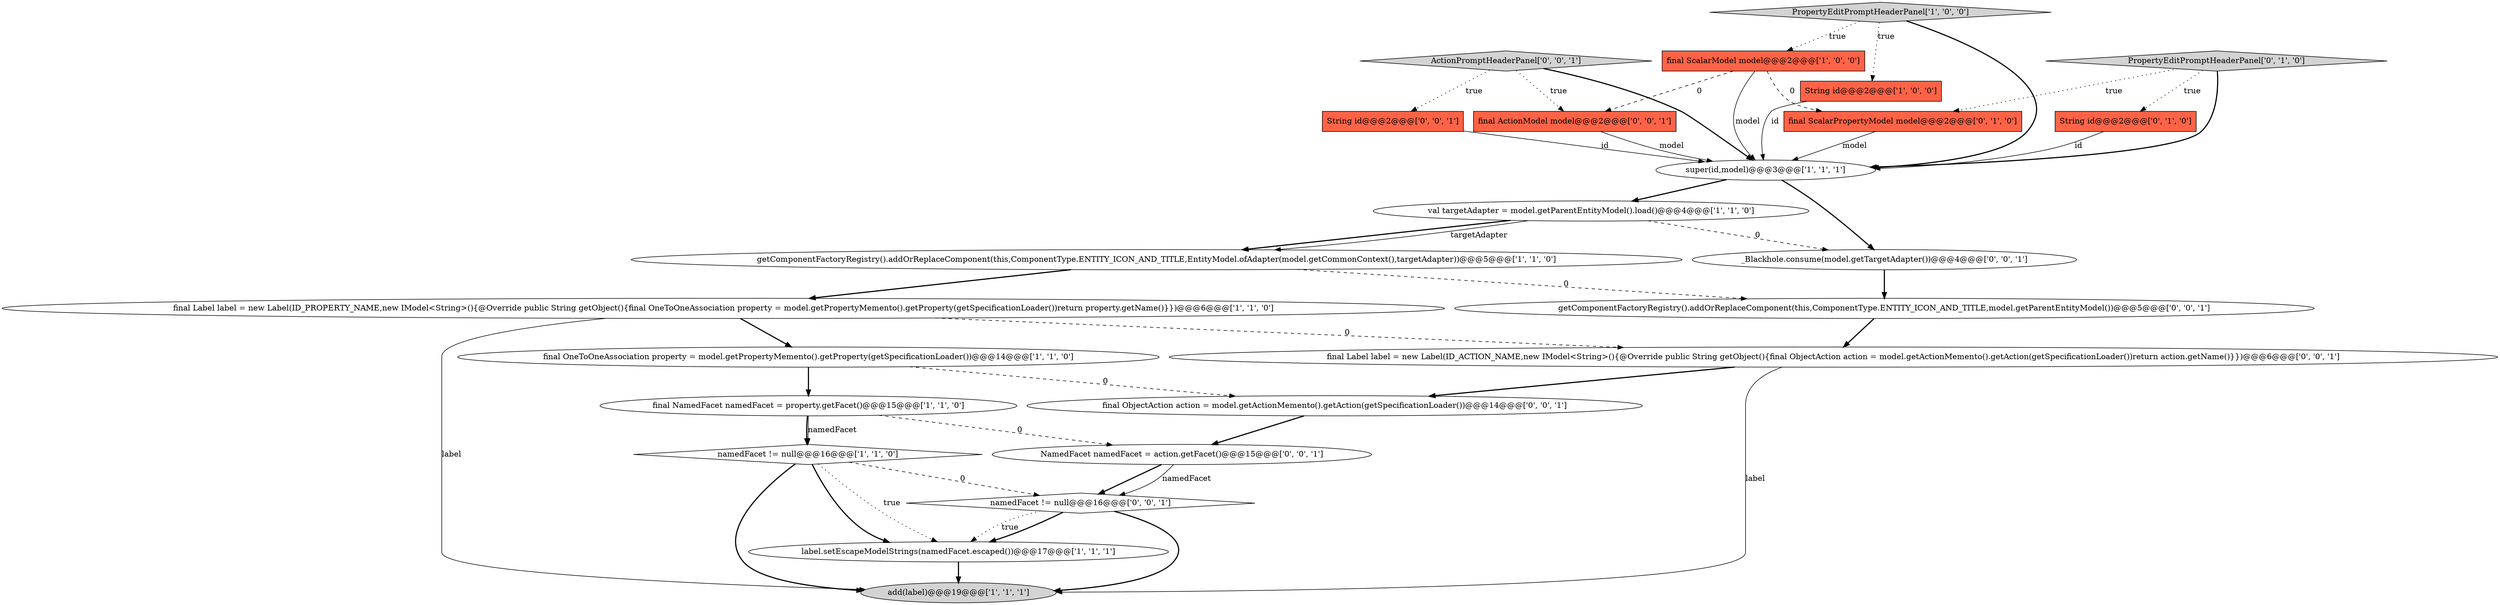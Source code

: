 digraph {
7 [style = filled, label = "final Label label = new Label(ID_PROPERTY_NAME,new IModel<String>(){@Override public String getObject(){final OneToOneAssociation property = model.getPropertyMemento().getProperty(getSpecificationLoader())return property.getName()}})@@@6@@@['1', '1', '0']", fillcolor = white, shape = ellipse image = "AAA0AAABBB1BBB"];
10 [style = filled, label = "final ScalarModel model@@@2@@@['1', '0', '0']", fillcolor = tomato, shape = box image = "AAA1AAABBB1BBB"];
0 [style = filled, label = "add(label)@@@19@@@['1', '1', '1']", fillcolor = lightgray, shape = ellipse image = "AAA0AAABBB1BBB"];
22 [style = filled, label = "ActionPromptHeaderPanel['0', '0', '1']", fillcolor = lightgray, shape = diamond image = "AAA0AAABBB3BBB"];
18 [style = filled, label = "String id@@@2@@@['0', '0', '1']", fillcolor = tomato, shape = box image = "AAA0AAABBB3BBB"];
20 [style = filled, label = "final ActionModel model@@@2@@@['0', '0', '1']", fillcolor = tomato, shape = box image = "AAA0AAABBB3BBB"];
23 [style = filled, label = "_Blackhole.consume(model.getTargetAdapter())@@@4@@@['0', '0', '1']", fillcolor = white, shape = ellipse image = "AAA0AAABBB3BBB"];
11 [style = filled, label = "super(id,model)@@@3@@@['1', '1', '1']", fillcolor = white, shape = ellipse image = "AAA0AAABBB1BBB"];
2 [style = filled, label = "String id@@@2@@@['1', '0', '0']", fillcolor = tomato, shape = box image = "AAA0AAABBB1BBB"];
1 [style = filled, label = "PropertyEditPromptHeaderPanel['1', '0', '0']", fillcolor = lightgray, shape = diamond image = "AAA0AAABBB1BBB"];
6 [style = filled, label = "val targetAdapter = model.getParentEntityModel().load()@@@4@@@['1', '1', '0']", fillcolor = white, shape = ellipse image = "AAA0AAABBB1BBB"];
12 [style = filled, label = "String id@@@2@@@['0', '1', '0']", fillcolor = tomato, shape = box image = "AAA0AAABBB2BBB"];
8 [style = filled, label = "getComponentFactoryRegistry().addOrReplaceComponent(this,ComponentType.ENTITY_ICON_AND_TITLE,EntityModel.ofAdapter(model.getCommonContext(),targetAdapter))@@@5@@@['1', '1', '0']", fillcolor = white, shape = ellipse image = "AAA0AAABBB1BBB"];
5 [style = filled, label = "final OneToOneAssociation property = model.getPropertyMemento().getProperty(getSpecificationLoader())@@@14@@@['1', '1', '0']", fillcolor = white, shape = ellipse image = "AAA0AAABBB1BBB"];
13 [style = filled, label = "final ScalarPropertyModel model@@@2@@@['0', '1', '0']", fillcolor = tomato, shape = box image = "AAA1AAABBB2BBB"];
15 [style = filled, label = "getComponentFactoryRegistry().addOrReplaceComponent(this,ComponentType.ENTITY_ICON_AND_TITLE,model.getParentEntityModel())@@@5@@@['0', '0', '1']", fillcolor = white, shape = ellipse image = "AAA0AAABBB3BBB"];
19 [style = filled, label = "NamedFacet namedFacet = action.getFacet()@@@15@@@['0', '0', '1']", fillcolor = white, shape = ellipse image = "AAA0AAABBB3BBB"];
21 [style = filled, label = "namedFacet != null@@@16@@@['0', '0', '1']", fillcolor = white, shape = diamond image = "AAA0AAABBB3BBB"];
16 [style = filled, label = "final ObjectAction action = model.getActionMemento().getAction(getSpecificationLoader())@@@14@@@['0', '0', '1']", fillcolor = white, shape = ellipse image = "AAA0AAABBB3BBB"];
17 [style = filled, label = "final Label label = new Label(ID_ACTION_NAME,new IModel<String>(){@Override public String getObject(){final ObjectAction action = model.getActionMemento().getAction(getSpecificationLoader())return action.getName()}})@@@6@@@['0', '0', '1']", fillcolor = white, shape = ellipse image = "AAA0AAABBB3BBB"];
3 [style = filled, label = "label.setEscapeModelStrings(namedFacet.escaped())@@@17@@@['1', '1', '1']", fillcolor = white, shape = ellipse image = "AAA0AAABBB1BBB"];
4 [style = filled, label = "final NamedFacet namedFacet = property.getFacet()@@@15@@@['1', '1', '0']", fillcolor = white, shape = ellipse image = "AAA0AAABBB1BBB"];
9 [style = filled, label = "namedFacet != null@@@16@@@['1', '1', '0']", fillcolor = white, shape = diamond image = "AAA0AAABBB1BBB"];
14 [style = filled, label = "PropertyEditPromptHeaderPanel['0', '1', '0']", fillcolor = lightgray, shape = diamond image = "AAA0AAABBB2BBB"];
17->16 [style = bold, label=""];
12->11 [style = solid, label="id"];
4->9 [style = bold, label=""];
1->10 [style = dotted, label="true"];
22->18 [style = dotted, label="true"];
9->0 [style = bold, label=""];
14->12 [style = dotted, label="true"];
21->0 [style = bold, label=""];
7->17 [style = dashed, label="0"];
11->6 [style = bold, label=""];
19->21 [style = solid, label="namedFacet"];
8->15 [style = dashed, label="0"];
23->15 [style = bold, label=""];
17->0 [style = solid, label="label"];
10->13 [style = dashed, label="0"];
16->19 [style = bold, label=""];
4->9 [style = solid, label="namedFacet"];
14->13 [style = dotted, label="true"];
3->0 [style = bold, label=""];
8->7 [style = bold, label=""];
1->11 [style = bold, label=""];
13->11 [style = solid, label="model"];
5->16 [style = dashed, label="0"];
18->11 [style = solid, label="id"];
15->17 [style = bold, label=""];
7->5 [style = bold, label=""];
22->20 [style = dotted, label="true"];
9->21 [style = dashed, label="0"];
5->4 [style = bold, label=""];
7->0 [style = solid, label="label"];
6->8 [style = bold, label=""];
21->3 [style = dotted, label="true"];
10->11 [style = solid, label="model"];
9->3 [style = bold, label=""];
4->19 [style = dashed, label="0"];
10->20 [style = dashed, label="0"];
2->11 [style = solid, label="id"];
9->3 [style = dotted, label="true"];
1->2 [style = dotted, label="true"];
14->11 [style = bold, label=""];
11->23 [style = bold, label=""];
6->8 [style = solid, label="targetAdapter"];
22->11 [style = bold, label=""];
6->23 [style = dashed, label="0"];
20->11 [style = solid, label="model"];
21->3 [style = bold, label=""];
19->21 [style = bold, label=""];
}
